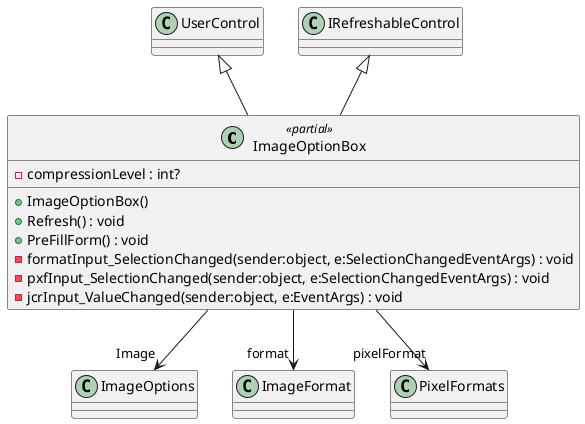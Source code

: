 @startuml
class ImageOptionBox <<partial>> {
    - compressionLevel : int?
    + ImageOptionBox()
    + Refresh() : void
    + PreFillForm() : void
    - formatInput_SelectionChanged(sender:object, e:SelectionChangedEventArgs) : void
    - pxfInput_SelectionChanged(sender:object, e:SelectionChangedEventArgs) : void
    - jcrInput_ValueChanged(sender:object, e:EventArgs) : void
}
UserControl <|-- ImageOptionBox
IRefreshableControl <|-- ImageOptionBox
ImageOptionBox --> "Image" ImageOptions
ImageOptionBox --> "format" ImageFormat
ImageOptionBox --> "pixelFormat" PixelFormats
@enduml
